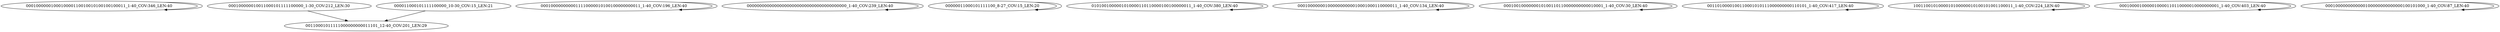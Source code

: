 digraph G {
    "0001000000100010000110010010100100100011_1-40_COV:346_LEN:40" -> "0001000000100010000110010010100100100011_1-40_COV:346_LEN:40";
    "000100000010011000101111100000_1-30_COV:212_LEN:30" -> "00110001011111000000000011101_12-40_COV:201_LEN:29";
    "0001000000000011110000010100100000000011_1-40_COV:196_LEN:40" -> "0001000000000011110000010100100000000011_1-40_COV:196_LEN:40";
    "0000000000000000000000000000000000000000_1-40_COV:239_LEN:40" -> "0000000000000000000000000000000000000000_1-40_COV:239_LEN:40";
    "000011000101111100000_10-30_COV:15_LEN:21" -> "00110001011111000000000011101_12-40_COV:201_LEN:29";
    "00000011000101111100_8-27_COV:15_LEN:20" -> "00000011000101111100_8-27_COV:15_LEN:20";
    "0101001000001010000110110000100100000011_1-40_COV:380_LEN:40" -> "0101001000001010000110110000100100000011_1-40_COV:380_LEN:40";
    "0001000000010000000000010001000110000011_1-40_COV:134_LEN:40" -> "0001000000010000000000010001000110000011_1-40_COV:134_LEN:40";
    "0001001000000010100110110000000000010001_1-40_COV:30_LEN:40" -> "0001001000000010100110110000000000010001_1-40_COV:30_LEN:40";
    "0011010000100110001010111000000000110101_1-40_COV:417_LEN:40" -> "0011010000100110001010111000000000110101_1-40_COV:417_LEN:40";
    "1001100101000010100000010100101001100011_1-40_COV:224_LEN:40" -> "1001100101000010100000010100101001100011_1-40_COV:224_LEN:40";
    "0001000010000010000110110000010000000001_1-40_COV:403_LEN:40" -> "0001000010000010000110110000010000000001_1-40_COV:403_LEN:40";
    "0001000000000000100000000000000100101000_1-40_COV:87_LEN:40" -> "0001000000000000100000000000000100101000_1-40_COV:87_LEN:40";
}
